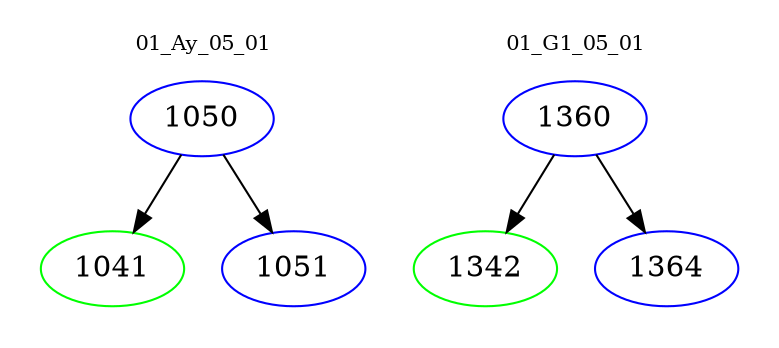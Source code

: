 digraph{
subgraph cluster_0 {
color = white
label = "01_Ay_05_01";
fontsize=10;
T0_1050 [label="1050", color="blue"]
T0_1050 -> T0_1041 [color="black"]
T0_1041 [label="1041", color="green"]
T0_1050 -> T0_1051 [color="black"]
T0_1051 [label="1051", color="blue"]
}
subgraph cluster_1 {
color = white
label = "01_G1_05_01";
fontsize=10;
T1_1360 [label="1360", color="blue"]
T1_1360 -> T1_1342 [color="black"]
T1_1342 [label="1342", color="green"]
T1_1360 -> T1_1364 [color="black"]
T1_1364 [label="1364", color="blue"]
}
}
